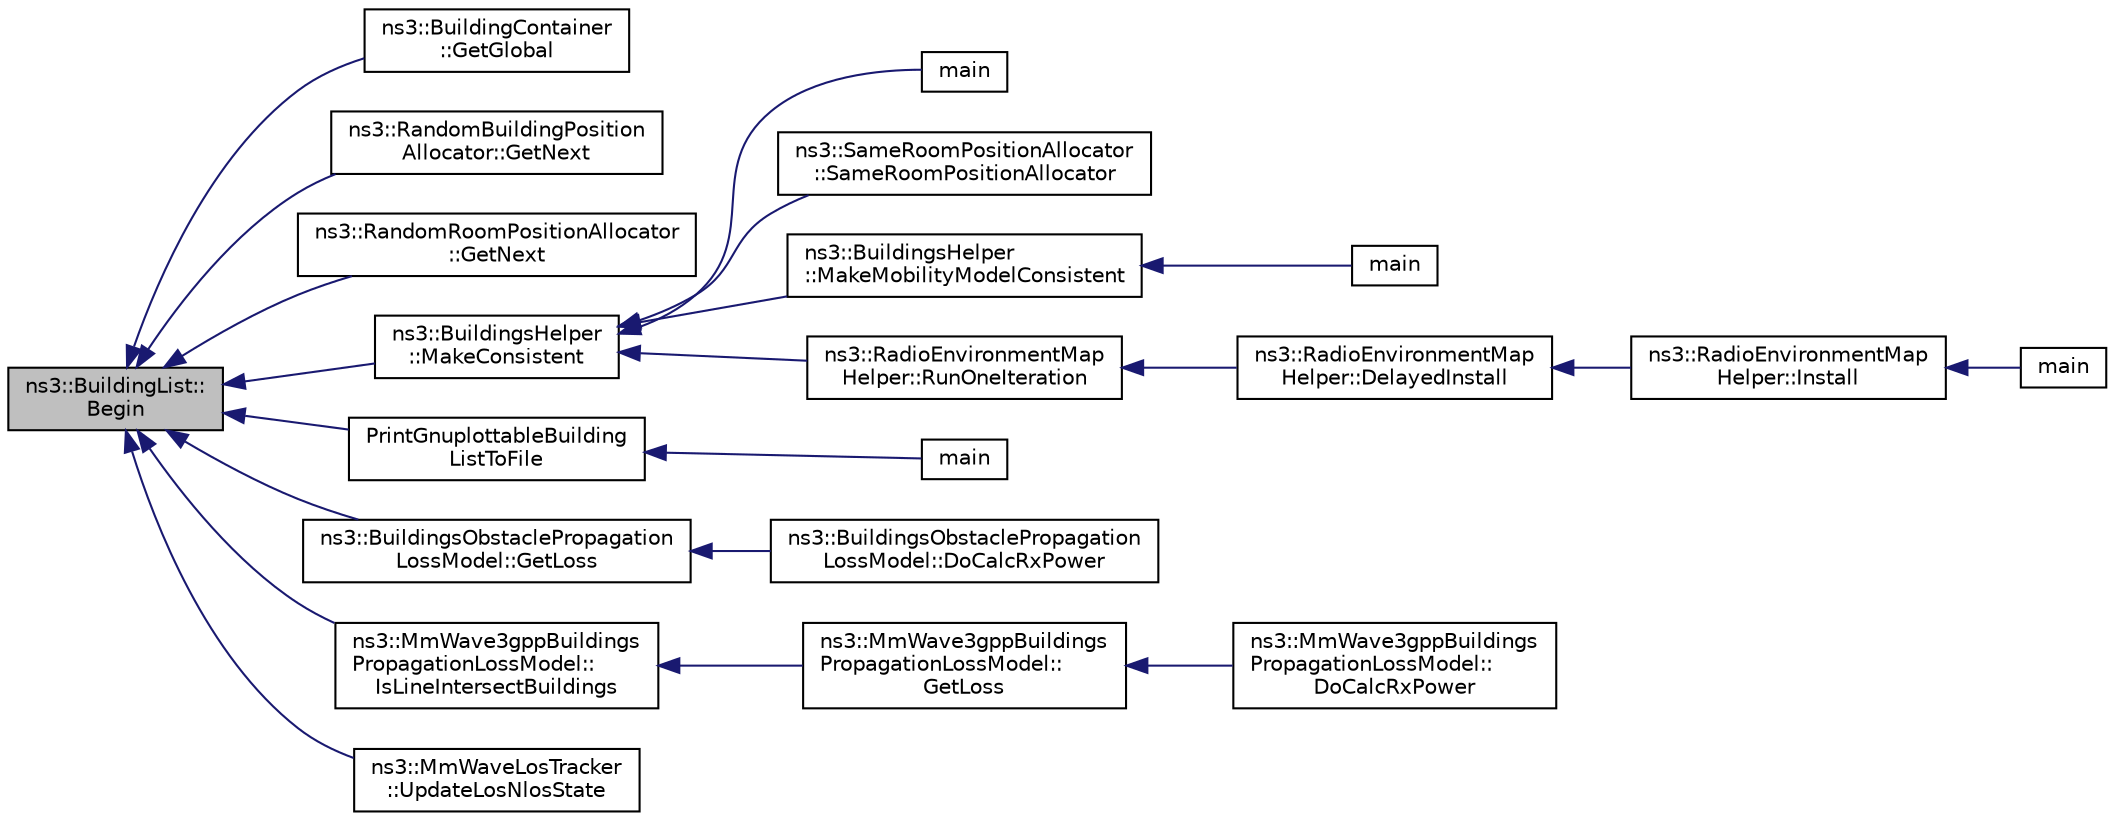 digraph "ns3::BuildingList::Begin"
{
  edge [fontname="Helvetica",fontsize="10",labelfontname="Helvetica",labelfontsize="10"];
  node [fontname="Helvetica",fontsize="10",shape=record];
  rankdir="LR";
  Node1 [label="ns3::BuildingList::\lBegin",height=0.2,width=0.4,color="black", fillcolor="grey75", style="filled", fontcolor="black"];
  Node1 -> Node2 [dir="back",color="midnightblue",fontsize="10",style="solid"];
  Node2 [label="ns3::BuildingContainer\l::GetGlobal",height=0.2,width=0.4,color="black", fillcolor="white", style="filled",URL="$d9/d61/classns3_1_1BuildingContainer.html#aeb981db901ebe02e4924de538191f09c",tooltip="Create a BuildingContainer that contains a list of all buildings stored in the ns3::BuildingList. "];
  Node1 -> Node3 [dir="back",color="midnightblue",fontsize="10",style="solid"];
  Node3 [label="ns3::RandomBuildingPosition\lAllocator::GetNext",height=0.2,width=0.4,color="black", fillcolor="white", style="filled",URL="$de/d30/classns3_1_1RandomBuildingPositionAllocator.html#af69e84fdb3d52246f61228ab4b9ac391"];
  Node1 -> Node4 [dir="back",color="midnightblue",fontsize="10",style="solid"];
  Node4 [label="ns3::RandomRoomPositionAllocator\l::GetNext",height=0.2,width=0.4,color="black", fillcolor="white", style="filled",URL="$dd/d26/classns3_1_1RandomRoomPositionAllocator.html#a01f64780cc703025e55f1cc451e2441c"];
  Node1 -> Node5 [dir="back",color="midnightblue",fontsize="10",style="solid"];
  Node5 [label="ns3::BuildingsHelper\l::MakeConsistent",height=0.2,width=0.4,color="black", fillcolor="white", style="filled",URL="$d6/d04/classns3_1_1BuildingsHelper.html#a355b3ae0c0f772746e66fb712c0bc0b0"];
  Node5 -> Node6 [dir="back",color="midnightblue",fontsize="10",style="solid"];
  Node6 [label="main",height=0.2,width=0.4,color="black", fillcolor="white", style="filled",URL="$d1/dc3/buildings-pathloss-profiler_8cc.html#a0ddf1224851353fc92bfbff6f499fa97"];
  Node5 -> Node7 [dir="back",color="midnightblue",fontsize="10",style="solid"];
  Node7 [label="ns3::SameRoomPositionAllocator\l::SameRoomPositionAllocator",height=0.2,width=0.4,color="black", fillcolor="white", style="filled",URL="$db/dd1/classns3_1_1SameRoomPositionAllocator.html#a3910053fde8c11824443e7ee5acf2afd"];
  Node5 -> Node8 [dir="back",color="midnightblue",fontsize="10",style="solid"];
  Node8 [label="ns3::BuildingsHelper\l::MakeMobilityModelConsistent",height=0.2,width=0.4,color="black", fillcolor="white", style="filled",URL="$d6/d04/classns3_1_1BuildingsHelper.html#a1ba0e6a41145c830b79105bef420b883"];
  Node8 -> Node9 [dir="back",color="midnightblue",fontsize="10",style="solid"];
  Node9 [label="main",height=0.2,width=0.4,color="black", fillcolor="white", style="filled",URL="$d4/da7/lena-profiling_8cc.html#a0ddf1224851353fc92bfbff6f499fa97"];
  Node5 -> Node10 [dir="back",color="midnightblue",fontsize="10",style="solid"];
  Node10 [label="ns3::RadioEnvironmentMap\lHelper::RunOneIteration",height=0.2,width=0.4,color="black", fillcolor="white", style="filled",URL="$de/d0e/classns3_1_1RadioEnvironmentMapHelper.html#ae6b9af1e31cdc5cf11ef5879d5925908"];
  Node10 -> Node11 [dir="back",color="midnightblue",fontsize="10",style="solid"];
  Node11 [label="ns3::RadioEnvironmentMap\lHelper::DelayedInstall",height=0.2,width=0.4,color="black", fillcolor="white", style="filled",URL="$de/d0e/classns3_1_1RadioEnvironmentMapHelper.html#ab8591d08fcb179f5ba004d05feded580"];
  Node11 -> Node12 [dir="back",color="midnightblue",fontsize="10",style="solid"];
  Node12 [label="ns3::RadioEnvironmentMap\lHelper::Install",height=0.2,width=0.4,color="black", fillcolor="white", style="filled",URL="$de/d0e/classns3_1_1RadioEnvironmentMapHelper.html#a0b15c982ea80037f9409d73654b48548"];
  Node12 -> Node13 [dir="back",color="midnightblue",fontsize="10",style="solid"];
  Node13 [label="main",height=0.2,width=0.4,color="black", fillcolor="white", style="filled",URL="$d9/d7b/lena-distributed-ffr_8cc.html#a0ddf1224851353fc92bfbff6f499fa97"];
  Node1 -> Node14 [dir="back",color="midnightblue",fontsize="10",style="solid"];
  Node14 [label="PrintGnuplottableBuilding\lListToFile",height=0.2,width=0.4,color="black", fillcolor="white", style="filled",URL="$d5/d1b/mc-twoenbs_8cc.html#aa3ac76c624e240e8ea6e415ff2289b4b"];
  Node14 -> Node15 [dir="back",color="midnightblue",fontsize="10",style="solid"];
  Node15 [label="main",height=0.2,width=0.4,color="black", fillcolor="white", style="filled",URL="$d5/d1b/mc-twoenbs_8cc.html#a0ddf1224851353fc92bfbff6f499fa97"];
  Node1 -> Node16 [dir="back",color="midnightblue",fontsize="10",style="solid"];
  Node16 [label="ns3::BuildingsObstaclePropagation\lLossModel::GetLoss",height=0.2,width=0.4,color="black", fillcolor="white", style="filled",URL="$db/d0d/classns3_1_1BuildingsObstaclePropagationLossModel.html#aeb4896558411b94c66c1070dd800b1e1"];
  Node16 -> Node17 [dir="back",color="midnightblue",fontsize="10",style="solid"];
  Node17 [label="ns3::BuildingsObstaclePropagation\lLossModel::DoCalcRxPower",height=0.2,width=0.4,color="black", fillcolor="white", style="filled",URL="$db/d0d/classns3_1_1BuildingsObstaclePropagationLossModel.html#ae938f5d032fe35e93ffc3c98450947d3"];
  Node1 -> Node18 [dir="back",color="midnightblue",fontsize="10",style="solid"];
  Node18 [label="ns3::MmWave3gppBuildings\lPropagationLossModel::\lIsLineIntersectBuildings",height=0.2,width=0.4,color="black", fillcolor="white", style="filled",URL="$d6/d89/classns3_1_1MmWave3gppBuildingsPropagationLossModel.html#a6bda988e9a066c968bb391ef158c7ed0"];
  Node18 -> Node19 [dir="back",color="midnightblue",fontsize="10",style="solid"];
  Node19 [label="ns3::MmWave3gppBuildings\lPropagationLossModel::\lGetLoss",height=0.2,width=0.4,color="black", fillcolor="white", style="filled",URL="$d6/d89/classns3_1_1MmWave3gppBuildingsPropagationLossModel.html#ae461e2a33b54da63fe384804e719813b"];
  Node19 -> Node20 [dir="back",color="midnightblue",fontsize="10",style="solid"];
  Node20 [label="ns3::MmWave3gppBuildings\lPropagationLossModel::\lDoCalcRxPower",height=0.2,width=0.4,color="black", fillcolor="white", style="filled",URL="$d6/d89/classns3_1_1MmWave3gppBuildingsPropagationLossModel.html#ada18d8a51aff691ae918be09794df267"];
  Node1 -> Node21 [dir="back",color="midnightblue",fontsize="10",style="solid"];
  Node21 [label="ns3::MmWaveLosTracker\l::UpdateLosNlosState",height=0.2,width=0.4,color="black", fillcolor="white", style="filled",URL="$d6/d4e/classns3_1_1MmWaveLosTracker.html#ab7da930a74b9fbe3c972724bccd77616"];
}
